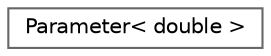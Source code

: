 digraph "Graphical Class Hierarchy"
{
 // LATEX_PDF_SIZE
  bgcolor="transparent";
  edge [fontname=Helvetica,fontsize=10,labelfontname=Helvetica,labelfontsize=10];
  node [fontname=Helvetica,fontsize=10,shape=box,height=0.2,width=0.4];
  rankdir="LR";
  Node0 [id="Node000000",label="Parameter\< double \>",height=0.2,width=0.4,color="grey40", fillcolor="white", style="filled",URL="$class_parameter.html",tooltip=" "];
}
